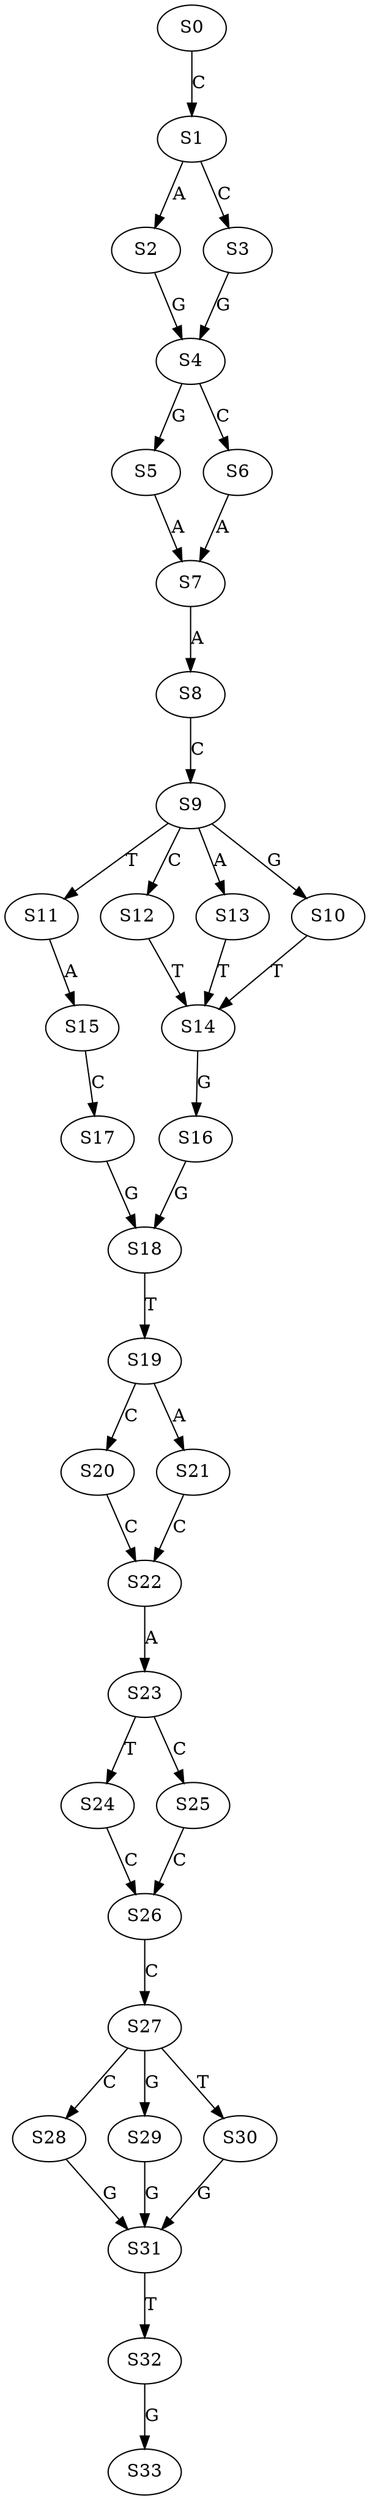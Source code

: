 strict digraph  {
	S0 -> S1 [ label = C ];
	S1 -> S2 [ label = A ];
	S1 -> S3 [ label = C ];
	S2 -> S4 [ label = G ];
	S3 -> S4 [ label = G ];
	S4 -> S5 [ label = G ];
	S4 -> S6 [ label = C ];
	S5 -> S7 [ label = A ];
	S6 -> S7 [ label = A ];
	S7 -> S8 [ label = A ];
	S8 -> S9 [ label = C ];
	S9 -> S10 [ label = G ];
	S9 -> S11 [ label = T ];
	S9 -> S12 [ label = C ];
	S9 -> S13 [ label = A ];
	S10 -> S14 [ label = T ];
	S11 -> S15 [ label = A ];
	S12 -> S14 [ label = T ];
	S13 -> S14 [ label = T ];
	S14 -> S16 [ label = G ];
	S15 -> S17 [ label = C ];
	S16 -> S18 [ label = G ];
	S17 -> S18 [ label = G ];
	S18 -> S19 [ label = T ];
	S19 -> S20 [ label = C ];
	S19 -> S21 [ label = A ];
	S20 -> S22 [ label = C ];
	S21 -> S22 [ label = C ];
	S22 -> S23 [ label = A ];
	S23 -> S24 [ label = T ];
	S23 -> S25 [ label = C ];
	S24 -> S26 [ label = C ];
	S25 -> S26 [ label = C ];
	S26 -> S27 [ label = C ];
	S27 -> S28 [ label = C ];
	S27 -> S29 [ label = G ];
	S27 -> S30 [ label = T ];
	S28 -> S31 [ label = G ];
	S29 -> S31 [ label = G ];
	S30 -> S31 [ label = G ];
	S31 -> S32 [ label = T ];
	S32 -> S33 [ label = G ];
}
